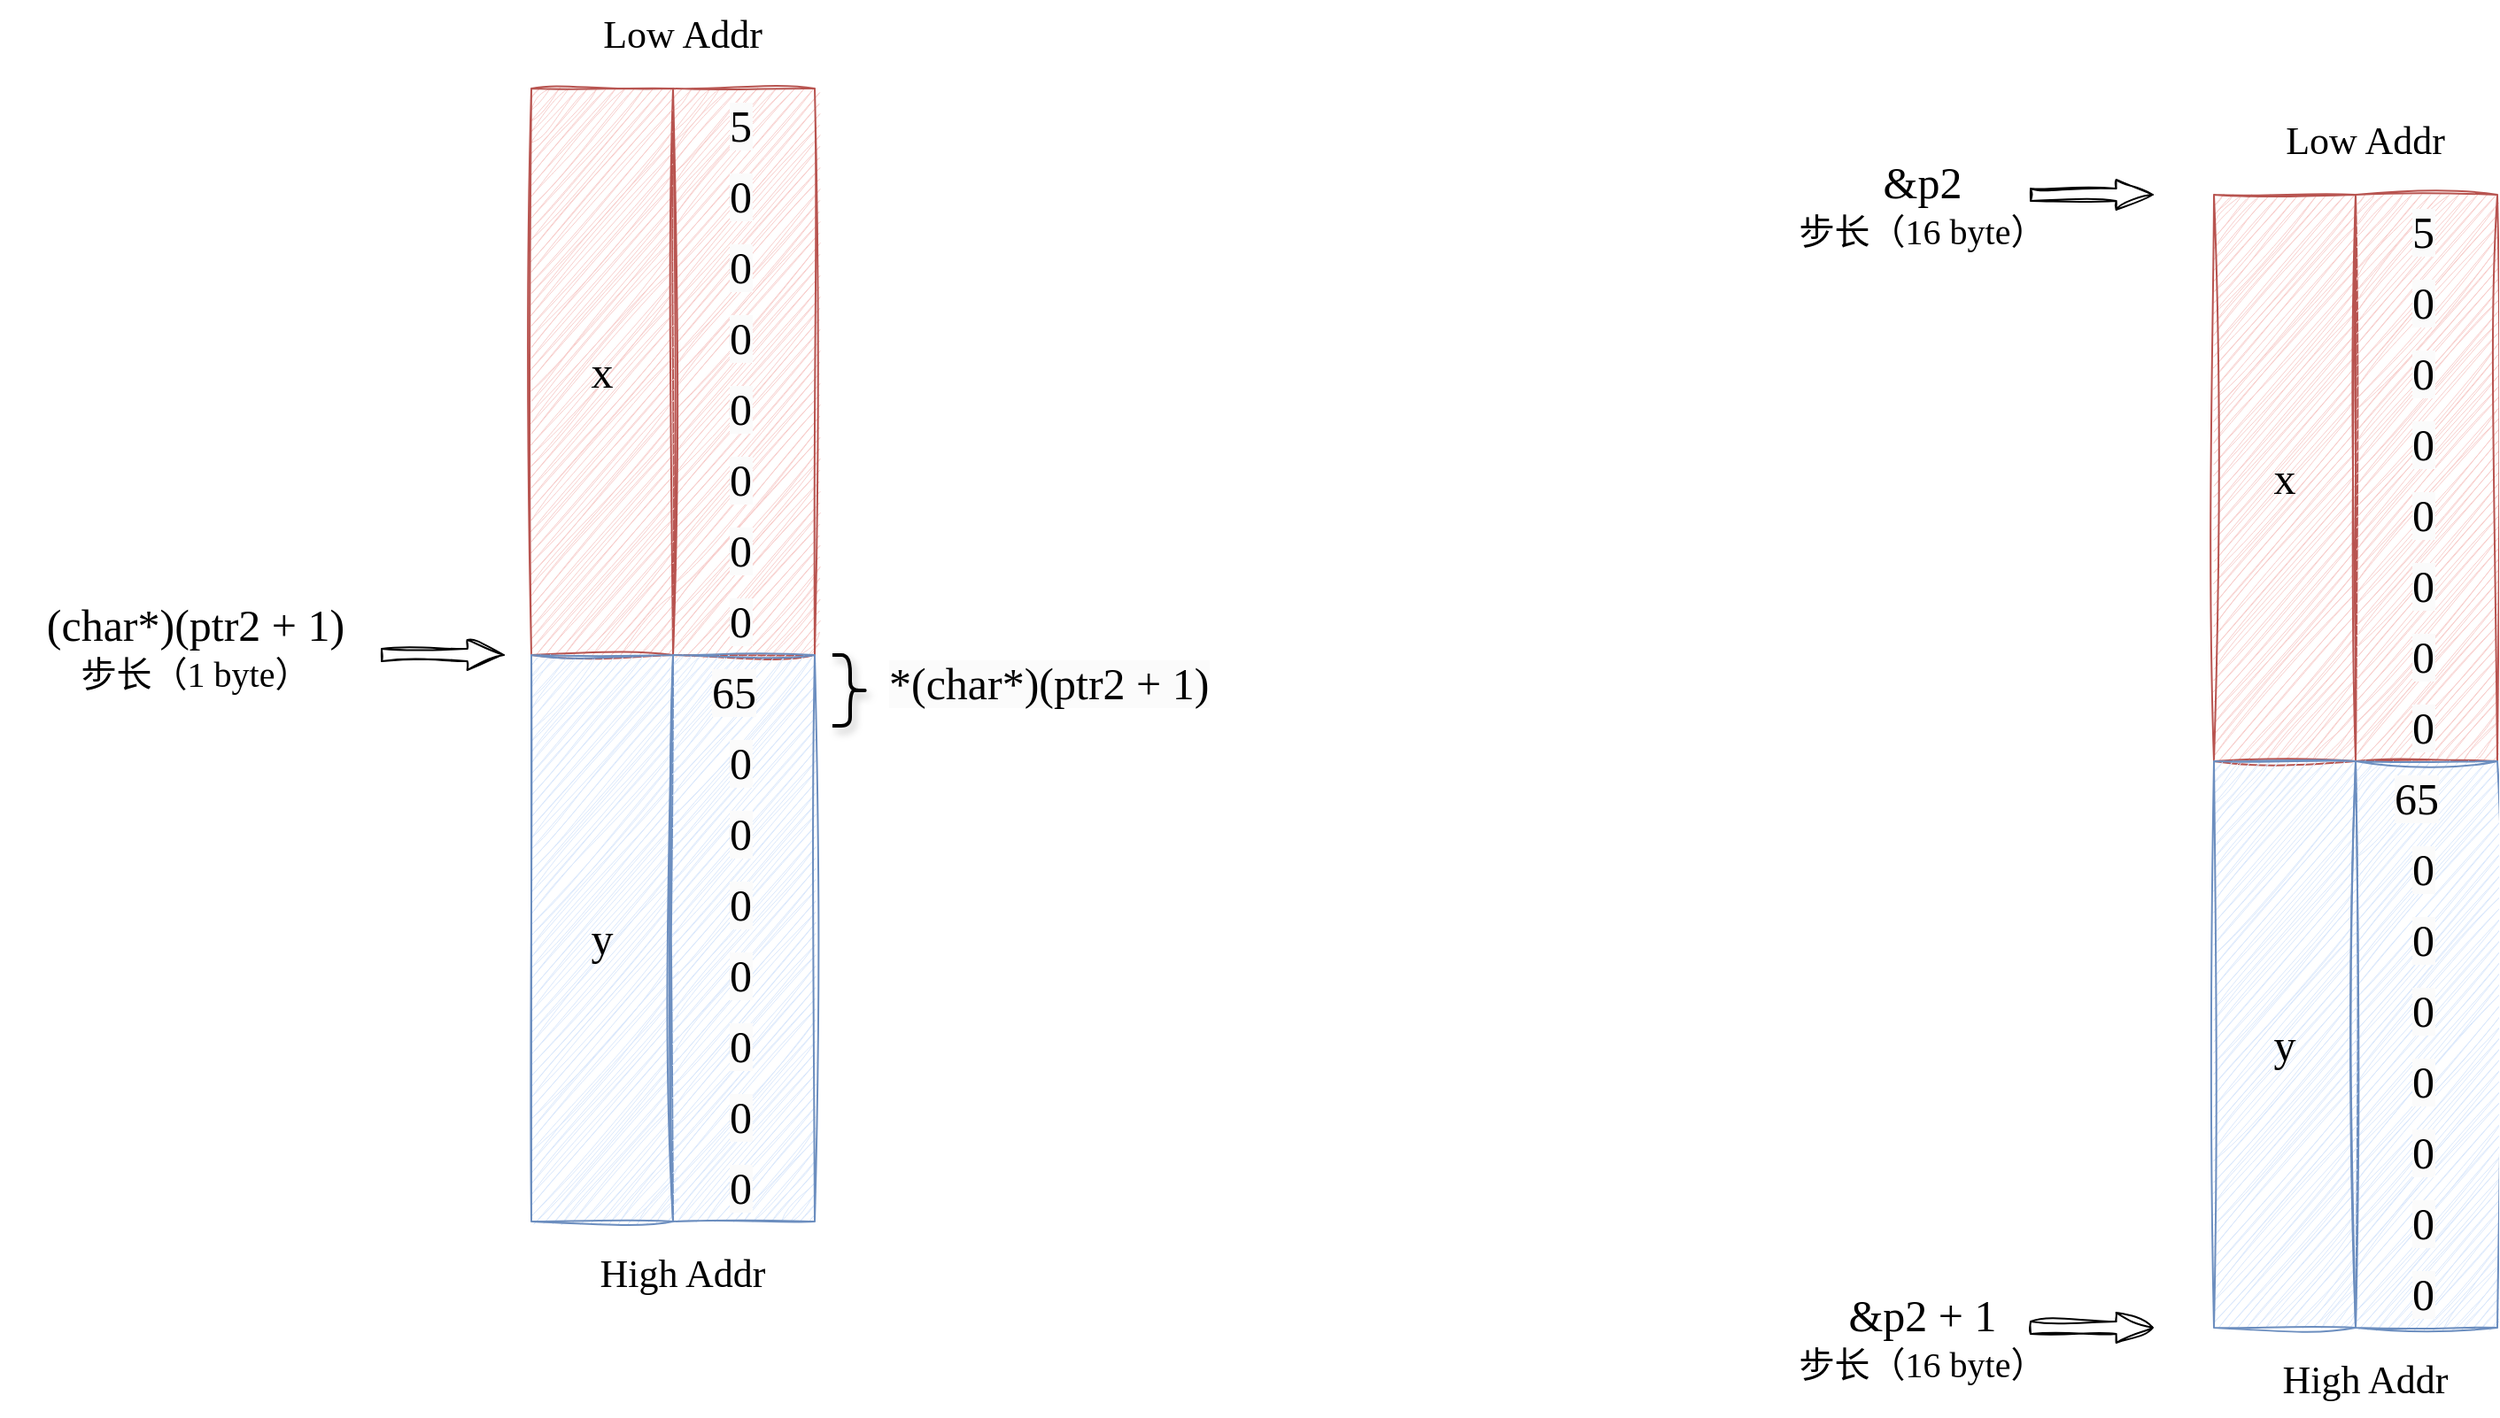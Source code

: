 <mxfile version="22.0.6" type="github">
  <diagram name="第 1 页" id="pat_4hXew9VAyKblo6Y8">
    <mxGraphModel dx="2026" dy="1111" grid="1" gridSize="10" guides="1" tooltips="1" connect="1" arrows="1" fold="1" page="1" pageScale="1" pageWidth="827" pageHeight="1169" math="0" shadow="0">
      <root>
        <mxCell id="0" />
        <mxCell id="1" parent="0" />
        <mxCell id="rZE-DujH-uAirAWZuN_i-8" value="&lt;font face=&quot;Comic Sans MS&quot; style=&quot;font-size: 25px;&quot;&gt;x&lt;/font&gt;" style="rounded=0;whiteSpace=wrap;html=1;fillColor=#f8cecc;strokeColor=#b85450;sketch=1;curveFitting=1;jiggle=2;shadow=0;" vertex="1" parent="1">
          <mxGeometry x="360" y="200" width="80" height="320" as="geometry" />
        </mxCell>
        <mxCell id="rZE-DujH-uAirAWZuN_i-9" value="&lt;font face=&quot;Comic Sans MS&quot; style=&quot;font-size: 25px;&quot;&gt;y&lt;/font&gt;" style="rounded=0;whiteSpace=wrap;html=1;fillColor=#dae8fc;strokeColor=#6c8ebf;sketch=1;curveFitting=1;jiggle=2;" vertex="1" parent="1">
          <mxGeometry x="360" y="520" width="80" height="320" as="geometry" />
        </mxCell>
        <mxCell id="rZE-DujH-uAirAWZuN_i-10" value="" style="endArrow=classic;html=1;rounded=0;fontFamily=Helvetica;fontSize=12;fontColor=default;sketch=1;curveFitting=1;jiggle=2;shape=flexArrow;endWidth=9;endSize=6.56;width=7;" edge="1" parent="1">
          <mxGeometry width="50" height="50" relative="1" as="geometry">
            <mxPoint x="275" y="520" as="sourcePoint" />
            <mxPoint x="345" y="520" as="targetPoint" />
          </mxGeometry>
        </mxCell>
        <mxCell id="rZE-DujH-uAirAWZuN_i-11" value="&lt;font style=&quot;&quot; face=&quot;Comic Sans MS&quot;&gt;&lt;span style=&quot;font-size: 25px;&quot;&gt;(char*)(ptr2 + 1)&lt;/span&gt;&lt;br&gt;&lt;font style=&quot;font-size: 20px;&quot;&gt;步长（1 byte）&lt;/font&gt;&lt;br&gt;&lt;/font&gt;" style="text;html=1;align=center;verticalAlign=middle;resizable=0;points=[];autosize=1;strokeColor=none;fillColor=none;fontSize=12;fontFamily=Helvetica;fontColor=default;" vertex="1" parent="1">
          <mxGeometry x="60" y="480" width="220" height="70" as="geometry" />
        </mxCell>
        <mxCell id="rZE-DujH-uAirAWZuN_i-12" value="" style="rounded=0;whiteSpace=wrap;html=1;fillColor=#f8cecc;strokeColor=#b85450;sketch=1;curveFitting=1;jiggle=2;shadow=0;" vertex="1" parent="1">
          <mxGeometry x="440" y="200" width="80" height="320" as="geometry" />
        </mxCell>
        <mxCell id="rZE-DujH-uAirAWZuN_i-13" value="" style="rounded=0;whiteSpace=wrap;html=1;fillColor=#dae8fc;strokeColor=#6c8ebf;sketch=1;curveFitting=1;jiggle=2;shadow=0;" vertex="1" parent="1">
          <mxGeometry x="440" y="520" width="80" height="320" as="geometry" />
        </mxCell>
        <mxCell id="rZE-DujH-uAirAWZuN_i-14" value="&lt;span style=&quot;color: rgb(0, 0, 0); font-family: &amp;quot;Comic Sans MS&amp;quot;; font-size: 25px; font-style: normal; font-variant-ligatures: normal; font-variant-caps: normal; font-weight: 400; letter-spacing: normal; orphans: 2; text-align: center; text-indent: 0px; text-transform: none; widows: 2; word-spacing: 0px; -webkit-text-stroke-width: 0px; background-color: rgb(251, 251, 251); text-decoration-thickness: initial; text-decoration-style: initial; text-decoration-color: initial; float: none; display: inline !important;&quot;&gt;5&lt;/span&gt;" style="text;whiteSpace=wrap;html=1;fontSize=12;fontFamily=Helvetica;fontColor=default;" vertex="1" parent="1">
          <mxGeometry x="470" y="200" width="20" height="50" as="geometry" />
        </mxCell>
        <mxCell id="rZE-DujH-uAirAWZuN_i-15" value="&lt;span style=&quot;color: rgb(0, 0, 0); font-family: &amp;quot;Comic Sans MS&amp;quot;; font-size: 25px; font-style: normal; font-variant-ligatures: normal; font-variant-caps: normal; font-weight: 400; letter-spacing: normal; orphans: 2; text-align: center; text-indent: 0px; text-transform: none; widows: 2; word-spacing: 0px; -webkit-text-stroke-width: 0px; background-color: rgb(251, 251, 251); text-decoration-thickness: initial; text-decoration-style: initial; text-decoration-color: initial; float: none; display: inline !important;&quot;&gt;0&lt;/span&gt;" style="text;whiteSpace=wrap;html=1;fontSize=12;fontFamily=Helvetica;fontColor=default;" vertex="1" parent="1">
          <mxGeometry x="470" y="240" width="20" height="50" as="geometry" />
        </mxCell>
        <mxCell id="rZE-DujH-uAirAWZuN_i-16" value="&lt;span style=&quot;color: rgb(0, 0, 0); font-family: &amp;quot;Comic Sans MS&amp;quot;; font-size: 25px; font-style: normal; font-variant-ligatures: normal; font-variant-caps: normal; font-weight: 400; letter-spacing: normal; orphans: 2; text-align: center; text-indent: 0px; text-transform: none; widows: 2; word-spacing: 0px; -webkit-text-stroke-width: 0px; background-color: rgb(251, 251, 251); text-decoration-thickness: initial; text-decoration-style: initial; text-decoration-color: initial; float: none; display: inline !important;&quot;&gt;0&lt;/span&gt;" style="text;whiteSpace=wrap;html=1;fontSize=12;fontFamily=Helvetica;fontColor=default;" vertex="1" parent="1">
          <mxGeometry x="470" y="280" width="20" height="50" as="geometry" />
        </mxCell>
        <mxCell id="rZE-DujH-uAirAWZuN_i-17" value="&lt;span style=&quot;color: rgb(0, 0, 0); font-family: &amp;quot;Comic Sans MS&amp;quot;; font-size: 25px; font-style: normal; font-variant-ligatures: normal; font-variant-caps: normal; font-weight: 400; letter-spacing: normal; orphans: 2; text-align: center; text-indent: 0px; text-transform: none; widows: 2; word-spacing: 0px; -webkit-text-stroke-width: 0px; background-color: rgb(251, 251, 251); text-decoration-thickness: initial; text-decoration-style: initial; text-decoration-color: initial; float: none; display: inline !important;&quot;&gt;0&lt;/span&gt;" style="text;whiteSpace=wrap;html=1;fontSize=12;fontFamily=Helvetica;fontColor=default;" vertex="1" parent="1">
          <mxGeometry x="470" y="320" width="20" height="50" as="geometry" />
        </mxCell>
        <mxCell id="rZE-DujH-uAirAWZuN_i-18" value="&lt;span style=&quot;color: rgb(0, 0, 0); font-family: &amp;quot;Comic Sans MS&amp;quot;; font-size: 25px; font-style: normal; font-variant-ligatures: normal; font-variant-caps: normal; font-weight: 400; letter-spacing: normal; orphans: 2; text-align: center; text-indent: 0px; text-transform: none; widows: 2; word-spacing: 0px; -webkit-text-stroke-width: 0px; background-color: rgb(251, 251, 251); text-decoration-thickness: initial; text-decoration-style: initial; text-decoration-color: initial; float: none; display: inline !important;&quot;&gt;0&lt;/span&gt;" style="text;whiteSpace=wrap;html=1;fontSize=12;fontFamily=Helvetica;fontColor=default;" vertex="1" parent="1">
          <mxGeometry x="470" y="360" width="20" height="50" as="geometry" />
        </mxCell>
        <mxCell id="rZE-DujH-uAirAWZuN_i-19" value="&lt;span style=&quot;color: rgb(0, 0, 0); font-family: &amp;quot;Comic Sans MS&amp;quot;; font-size: 25px; font-style: normal; font-variant-ligatures: normal; font-variant-caps: normal; font-weight: 400; letter-spacing: normal; orphans: 2; text-align: center; text-indent: 0px; text-transform: none; widows: 2; word-spacing: 0px; -webkit-text-stroke-width: 0px; background-color: rgb(251, 251, 251); text-decoration-thickness: initial; text-decoration-style: initial; text-decoration-color: initial; float: none; display: inline !important;&quot;&gt;0&lt;/span&gt;" style="text;whiteSpace=wrap;html=1;fontSize=12;fontFamily=Helvetica;fontColor=default;" vertex="1" parent="1">
          <mxGeometry x="470" y="400" width="20" height="50" as="geometry" />
        </mxCell>
        <mxCell id="rZE-DujH-uAirAWZuN_i-20" value="&lt;span style=&quot;color: rgb(0, 0, 0); font-family: &amp;quot;Comic Sans MS&amp;quot;; font-size: 25px; font-style: normal; font-variant-ligatures: normal; font-variant-caps: normal; font-weight: 400; letter-spacing: normal; orphans: 2; text-align: center; text-indent: 0px; text-transform: none; widows: 2; word-spacing: 0px; -webkit-text-stroke-width: 0px; background-color: rgb(251, 251, 251); text-decoration-thickness: initial; text-decoration-style: initial; text-decoration-color: initial; float: none; display: inline !important;&quot;&gt;0&lt;/span&gt;" style="text;whiteSpace=wrap;html=1;fontSize=12;fontFamily=Helvetica;fontColor=default;" vertex="1" parent="1">
          <mxGeometry x="470" y="440" width="20" height="50" as="geometry" />
        </mxCell>
        <mxCell id="rZE-DujH-uAirAWZuN_i-21" value="&lt;span style=&quot;color: rgb(0, 0, 0); font-family: &amp;quot;Comic Sans MS&amp;quot;; font-size: 25px; font-style: normal; font-variant-ligatures: normal; font-variant-caps: normal; font-weight: 400; letter-spacing: normal; orphans: 2; text-align: center; text-indent: 0px; text-transform: none; widows: 2; word-spacing: 0px; -webkit-text-stroke-width: 0px; background-color: rgb(251, 251, 251); text-decoration-thickness: initial; text-decoration-style: initial; text-decoration-color: initial; float: none; display: inline !important;&quot;&gt;0&lt;/span&gt;" style="text;whiteSpace=wrap;html=1;fontSize=12;fontFamily=Helvetica;fontColor=default;" vertex="1" parent="1">
          <mxGeometry x="470" y="480" width="20" height="50" as="geometry" />
        </mxCell>
        <mxCell id="rZE-DujH-uAirAWZuN_i-22" value="&lt;span style=&quot;color: rgb(0, 0, 0); font-family: &amp;quot;Comic Sans MS&amp;quot;; font-size: 25px; font-style: normal; font-variant-ligatures: normal; font-variant-caps: normal; font-weight: 400; letter-spacing: normal; orphans: 2; text-align: center; text-indent: 0px; text-transform: none; widows: 2; word-spacing: 0px; -webkit-text-stroke-width: 0px; background-color: rgb(251, 251, 251); text-decoration-thickness: initial; text-decoration-style: initial; text-decoration-color: initial; float: none; display: inline !important;&quot;&gt;65&lt;/span&gt;" style="text;whiteSpace=wrap;html=1;fontSize=12;fontFamily=Helvetica;fontColor=default;" vertex="1" parent="1">
          <mxGeometry x="460" y="520" width="30" height="50" as="geometry" />
        </mxCell>
        <mxCell id="rZE-DujH-uAirAWZuN_i-23" value="&lt;span style=&quot;color: rgb(0, 0, 0); font-family: &amp;quot;Comic Sans MS&amp;quot;; font-size: 25px; font-style: normal; font-variant-ligatures: normal; font-variant-caps: normal; font-weight: 400; letter-spacing: normal; orphans: 2; text-align: center; text-indent: 0px; text-transform: none; widows: 2; word-spacing: 0px; -webkit-text-stroke-width: 0px; background-color: rgb(251, 251, 251); text-decoration-thickness: initial; text-decoration-style: initial; text-decoration-color: initial; float: none; display: inline !important;&quot;&gt;0&lt;/span&gt;" style="text;whiteSpace=wrap;html=1;fontSize=12;fontFamily=Helvetica;fontColor=default;" vertex="1" parent="1">
          <mxGeometry x="470" y="560" width="20" height="50" as="geometry" />
        </mxCell>
        <mxCell id="rZE-DujH-uAirAWZuN_i-24" value="&lt;span style=&quot;color: rgb(0, 0, 0); font-family: &amp;quot;Comic Sans MS&amp;quot;; font-size: 25px; font-style: normal; font-variant-ligatures: normal; font-variant-caps: normal; font-weight: 400; letter-spacing: normal; orphans: 2; text-align: center; text-indent: 0px; text-transform: none; widows: 2; word-spacing: 0px; -webkit-text-stroke-width: 0px; background-color: rgb(251, 251, 251); text-decoration-thickness: initial; text-decoration-style: initial; text-decoration-color: initial; float: none; display: inline !important;&quot;&gt;0&lt;/span&gt;" style="text;whiteSpace=wrap;html=1;fontSize=12;fontFamily=Helvetica;fontColor=default;" vertex="1" parent="1">
          <mxGeometry x="470" y="600" width="20" height="50" as="geometry" />
        </mxCell>
        <mxCell id="rZE-DujH-uAirAWZuN_i-25" value="&lt;span style=&quot;color: rgb(0, 0, 0); font-family: &amp;quot;Comic Sans MS&amp;quot;; font-size: 25px; font-style: normal; font-variant-ligatures: normal; font-variant-caps: normal; font-weight: 400; letter-spacing: normal; orphans: 2; text-align: center; text-indent: 0px; text-transform: none; widows: 2; word-spacing: 0px; -webkit-text-stroke-width: 0px; background-color: rgb(251, 251, 251); text-decoration-thickness: initial; text-decoration-style: initial; text-decoration-color: initial; float: none; display: inline !important;&quot;&gt;0&lt;/span&gt;" style="text;whiteSpace=wrap;html=1;fontSize=12;fontFamily=Helvetica;fontColor=default;" vertex="1" parent="1">
          <mxGeometry x="470" y="640" width="20" height="50" as="geometry" />
        </mxCell>
        <mxCell id="rZE-DujH-uAirAWZuN_i-26" value="&lt;span style=&quot;color: rgb(0, 0, 0); font-family: &amp;quot;Comic Sans MS&amp;quot;; font-size: 25px; font-style: normal; font-variant-ligatures: normal; font-variant-caps: normal; font-weight: 400; letter-spacing: normal; orphans: 2; text-align: center; text-indent: 0px; text-transform: none; widows: 2; word-spacing: 0px; -webkit-text-stroke-width: 0px; background-color: rgb(251, 251, 251); text-decoration-thickness: initial; text-decoration-style: initial; text-decoration-color: initial; float: none; display: inline !important;&quot;&gt;0&lt;/span&gt;" style="text;whiteSpace=wrap;html=1;fontSize=12;fontFamily=Helvetica;fontColor=default;" vertex="1" parent="1">
          <mxGeometry x="470" y="680" width="20" height="50" as="geometry" />
        </mxCell>
        <mxCell id="rZE-DujH-uAirAWZuN_i-27" value="&lt;span style=&quot;color: rgb(0, 0, 0); font-family: &amp;quot;Comic Sans MS&amp;quot;; font-size: 25px; font-style: normal; font-variant-ligatures: normal; font-variant-caps: normal; font-weight: 400; letter-spacing: normal; orphans: 2; text-align: center; text-indent: 0px; text-transform: none; widows: 2; word-spacing: 0px; -webkit-text-stroke-width: 0px; background-color: rgb(251, 251, 251); text-decoration-thickness: initial; text-decoration-style: initial; text-decoration-color: initial; float: none; display: inline !important;&quot;&gt;0&lt;/span&gt;" style="text;whiteSpace=wrap;html=1;fontSize=12;fontFamily=Helvetica;fontColor=default;" vertex="1" parent="1">
          <mxGeometry x="470" y="720" width="20" height="50" as="geometry" />
        </mxCell>
        <mxCell id="rZE-DujH-uAirAWZuN_i-28" value="&lt;span style=&quot;color: rgb(0, 0, 0); font-family: &amp;quot;Comic Sans MS&amp;quot;; font-size: 25px; font-style: normal; font-variant-ligatures: normal; font-variant-caps: normal; font-weight: 400; letter-spacing: normal; orphans: 2; text-align: center; text-indent: 0px; text-transform: none; widows: 2; word-spacing: 0px; -webkit-text-stroke-width: 0px; background-color: rgb(251, 251, 251); text-decoration-thickness: initial; text-decoration-style: initial; text-decoration-color: initial; float: none; display: inline !important;&quot;&gt;0&lt;/span&gt;" style="text;whiteSpace=wrap;html=1;fontSize=12;fontFamily=Helvetica;fontColor=default;" vertex="1" parent="1">
          <mxGeometry x="470" y="760" width="20" height="50" as="geometry" />
        </mxCell>
        <mxCell id="rZE-DujH-uAirAWZuN_i-29" value="&lt;span style=&quot;color: rgb(0, 0, 0); font-family: &amp;quot;Comic Sans MS&amp;quot;; font-size: 25px; font-style: normal; font-variant-ligatures: normal; font-variant-caps: normal; font-weight: 400; letter-spacing: normal; orphans: 2; text-align: center; text-indent: 0px; text-transform: none; widows: 2; word-spacing: 0px; -webkit-text-stroke-width: 0px; background-color: rgb(251, 251, 251); text-decoration-thickness: initial; text-decoration-style: initial; text-decoration-color: initial; float: none; display: inline !important;&quot;&gt;0&lt;/span&gt;" style="text;whiteSpace=wrap;html=1;fontSize=12;fontFamily=Helvetica;fontColor=default;" vertex="1" parent="1">
          <mxGeometry x="470" y="800" width="20" height="50" as="geometry" />
        </mxCell>
        <mxCell id="rZE-DujH-uAirAWZuN_i-30" value="&lt;font face=&quot;Comic Sans MS&quot;&gt;&lt;span style=&quot;font-size: 22px;&quot;&gt;Low Addr&lt;/span&gt;&lt;/font&gt;" style="text;html=1;align=center;verticalAlign=middle;resizable=0;points=[];autosize=1;strokeColor=none;fillColor=none;fontSize=12;fontFamily=Helvetica;fontColor=default;" vertex="1" parent="1">
          <mxGeometry x="385" y="150" width="120" height="40" as="geometry" />
        </mxCell>
        <mxCell id="rZE-DujH-uAirAWZuN_i-31" value="&lt;font face=&quot;Comic Sans MS&quot;&gt;&lt;span style=&quot;font-size: 22px;&quot;&gt;High Addr&lt;/span&gt;&lt;/font&gt;" style="text;html=1;align=center;verticalAlign=middle;resizable=0;points=[];autosize=1;strokeColor=none;fillColor=none;fontSize=12;fontFamily=Helvetica;fontColor=default;" vertex="1" parent="1">
          <mxGeometry x="380" y="850" width="130" height="40" as="geometry" />
        </mxCell>
        <mxCell id="rZE-DujH-uAirAWZuN_i-32" value="" style="shape=curlyBracket;whiteSpace=wrap;html=1;rounded=1;flipH=1;labelPosition=right;verticalLabelPosition=middle;align=left;verticalAlign=middle;fontFamily=Helvetica;fontSize=12;fontColor=default;fillColor=none;gradientColor=none;strokeWidth=2;shadow=1;" vertex="1" parent="1">
          <mxGeometry x="530" y="520" width="20" height="40" as="geometry" />
        </mxCell>
        <mxCell id="rZE-DujH-uAirAWZuN_i-35" value="&lt;span style=&quot;border-color: var(--border-color); color: rgb(0, 0, 0); font-family: &amp;quot;Comic Sans MS&amp;quot;; font-style: normal; font-variant-ligatures: normal; font-variant-caps: normal; font-weight: 400; letter-spacing: normal; orphans: 2; text-align: center; text-indent: 0px; text-transform: none; widows: 2; word-spacing: 0px; -webkit-text-stroke-width: 0px; background-color: rgb(251, 251, 251); text-decoration-thickness: initial; text-decoration-style: initial; text-decoration-color: initial; font-size: 25px;&quot;&gt;*(char*)(ptr2 + 1)&lt;/span&gt;" style="text;whiteSpace=wrap;html=1;fontSize=12;fontFamily=Helvetica;fontColor=default;" vertex="1" parent="1">
          <mxGeometry x="560" y="515" width="230" height="50" as="geometry" />
        </mxCell>
        <mxCell id="rZE-DujH-uAirAWZuN_i-36" value="&lt;font face=&quot;Comic Sans MS&quot; style=&quot;font-size: 25px;&quot;&gt;x&lt;/font&gt;" style="rounded=0;whiteSpace=wrap;html=1;fillColor=#f8cecc;strokeColor=#b85450;sketch=1;curveFitting=1;jiggle=2;shadow=0;" vertex="1" parent="1">
          <mxGeometry x="1310" y="260" width="80" height="320" as="geometry" />
        </mxCell>
        <mxCell id="rZE-DujH-uAirAWZuN_i-37" value="&lt;font face=&quot;Comic Sans MS&quot; style=&quot;font-size: 25px;&quot;&gt;y&lt;/font&gt;" style="rounded=0;whiteSpace=wrap;html=1;fillColor=#dae8fc;strokeColor=#6c8ebf;sketch=1;curveFitting=1;jiggle=2;" vertex="1" parent="1">
          <mxGeometry x="1310" y="580" width="80" height="320" as="geometry" />
        </mxCell>
        <mxCell id="rZE-DujH-uAirAWZuN_i-38" value="" style="endArrow=classic;html=1;rounded=0;fontFamily=Helvetica;fontSize=12;fontColor=default;sketch=1;curveFitting=1;jiggle=2;shape=flexArrow;endWidth=9;endSize=6.56;width=7;" edge="1" parent="1">
          <mxGeometry width="50" height="50" relative="1" as="geometry">
            <mxPoint x="1206" y="260" as="sourcePoint" />
            <mxPoint x="1276" y="260" as="targetPoint" />
          </mxGeometry>
        </mxCell>
        <mxCell id="rZE-DujH-uAirAWZuN_i-39" value="&lt;font style=&quot;&quot; face=&quot;Comic Sans MS&quot;&gt;&lt;span style=&quot;font-size: 25px;&quot;&gt;&amp;amp;p2&lt;/span&gt;&lt;br&gt;&lt;font style=&quot;font-size: 20px;&quot;&gt;步长（16 byte）&lt;/font&gt;&lt;br&gt;&lt;/font&gt;" style="text;html=1;align=center;verticalAlign=middle;resizable=0;points=[];autosize=1;strokeColor=none;fillColor=none;fontSize=12;fontFamily=Helvetica;fontColor=default;" vertex="1" parent="1">
          <mxGeometry x="1060" y="230" width="170" height="70" as="geometry" />
        </mxCell>
        <mxCell id="rZE-DujH-uAirAWZuN_i-40" value="" style="rounded=0;whiteSpace=wrap;html=1;fillColor=#f8cecc;strokeColor=#b85450;sketch=1;curveFitting=1;jiggle=2;shadow=0;" vertex="1" parent="1">
          <mxGeometry x="1390" y="260" width="80" height="320" as="geometry" />
        </mxCell>
        <mxCell id="rZE-DujH-uAirAWZuN_i-41" value="" style="rounded=0;whiteSpace=wrap;html=1;fillColor=#dae8fc;strokeColor=#6c8ebf;sketch=1;curveFitting=1;jiggle=2;shadow=0;" vertex="1" parent="1">
          <mxGeometry x="1390" y="580" width="80" height="320" as="geometry" />
        </mxCell>
        <mxCell id="rZE-DujH-uAirAWZuN_i-42" value="&lt;span style=&quot;color: rgb(0, 0, 0); font-family: &amp;quot;Comic Sans MS&amp;quot;; font-size: 25px; font-style: normal; font-variant-ligatures: normal; font-variant-caps: normal; font-weight: 400; letter-spacing: normal; orphans: 2; text-align: center; text-indent: 0px; text-transform: none; widows: 2; word-spacing: 0px; -webkit-text-stroke-width: 0px; background-color: rgb(251, 251, 251); text-decoration-thickness: initial; text-decoration-style: initial; text-decoration-color: initial; float: none; display: inline !important;&quot;&gt;5&lt;/span&gt;" style="text;whiteSpace=wrap;html=1;fontSize=12;fontFamily=Helvetica;fontColor=default;" vertex="1" parent="1">
          <mxGeometry x="1420" y="260" width="20" height="50" as="geometry" />
        </mxCell>
        <mxCell id="rZE-DujH-uAirAWZuN_i-43" value="&lt;span style=&quot;color: rgb(0, 0, 0); font-family: &amp;quot;Comic Sans MS&amp;quot;; font-size: 25px; font-style: normal; font-variant-ligatures: normal; font-variant-caps: normal; font-weight: 400; letter-spacing: normal; orphans: 2; text-align: center; text-indent: 0px; text-transform: none; widows: 2; word-spacing: 0px; -webkit-text-stroke-width: 0px; background-color: rgb(251, 251, 251); text-decoration-thickness: initial; text-decoration-style: initial; text-decoration-color: initial; float: none; display: inline !important;&quot;&gt;0&lt;/span&gt;" style="text;whiteSpace=wrap;html=1;fontSize=12;fontFamily=Helvetica;fontColor=default;" vertex="1" parent="1">
          <mxGeometry x="1420" y="300" width="20" height="50" as="geometry" />
        </mxCell>
        <mxCell id="rZE-DujH-uAirAWZuN_i-44" value="&lt;span style=&quot;color: rgb(0, 0, 0); font-family: &amp;quot;Comic Sans MS&amp;quot;; font-size: 25px; font-style: normal; font-variant-ligatures: normal; font-variant-caps: normal; font-weight: 400; letter-spacing: normal; orphans: 2; text-align: center; text-indent: 0px; text-transform: none; widows: 2; word-spacing: 0px; -webkit-text-stroke-width: 0px; background-color: rgb(251, 251, 251); text-decoration-thickness: initial; text-decoration-style: initial; text-decoration-color: initial; float: none; display: inline !important;&quot;&gt;0&lt;/span&gt;" style="text;whiteSpace=wrap;html=1;fontSize=12;fontFamily=Helvetica;fontColor=default;" vertex="1" parent="1">
          <mxGeometry x="1420" y="340" width="20" height="50" as="geometry" />
        </mxCell>
        <mxCell id="rZE-DujH-uAirAWZuN_i-45" value="&lt;span style=&quot;color: rgb(0, 0, 0); font-family: &amp;quot;Comic Sans MS&amp;quot;; font-size: 25px; font-style: normal; font-variant-ligatures: normal; font-variant-caps: normal; font-weight: 400; letter-spacing: normal; orphans: 2; text-align: center; text-indent: 0px; text-transform: none; widows: 2; word-spacing: 0px; -webkit-text-stroke-width: 0px; background-color: rgb(251, 251, 251); text-decoration-thickness: initial; text-decoration-style: initial; text-decoration-color: initial; float: none; display: inline !important;&quot;&gt;0&lt;/span&gt;" style="text;whiteSpace=wrap;html=1;fontSize=12;fontFamily=Helvetica;fontColor=default;" vertex="1" parent="1">
          <mxGeometry x="1420" y="380" width="20" height="50" as="geometry" />
        </mxCell>
        <mxCell id="rZE-DujH-uAirAWZuN_i-46" value="&lt;span style=&quot;color: rgb(0, 0, 0); font-family: &amp;quot;Comic Sans MS&amp;quot;; font-size: 25px; font-style: normal; font-variant-ligatures: normal; font-variant-caps: normal; font-weight: 400; letter-spacing: normal; orphans: 2; text-align: center; text-indent: 0px; text-transform: none; widows: 2; word-spacing: 0px; -webkit-text-stroke-width: 0px; background-color: rgb(251, 251, 251); text-decoration-thickness: initial; text-decoration-style: initial; text-decoration-color: initial; float: none; display: inline !important;&quot;&gt;0&lt;/span&gt;" style="text;whiteSpace=wrap;html=1;fontSize=12;fontFamily=Helvetica;fontColor=default;" vertex="1" parent="1">
          <mxGeometry x="1420" y="420" width="20" height="50" as="geometry" />
        </mxCell>
        <mxCell id="rZE-DujH-uAirAWZuN_i-47" value="&lt;span style=&quot;color: rgb(0, 0, 0); font-family: &amp;quot;Comic Sans MS&amp;quot;; font-size: 25px; font-style: normal; font-variant-ligatures: normal; font-variant-caps: normal; font-weight: 400; letter-spacing: normal; orphans: 2; text-align: center; text-indent: 0px; text-transform: none; widows: 2; word-spacing: 0px; -webkit-text-stroke-width: 0px; background-color: rgb(251, 251, 251); text-decoration-thickness: initial; text-decoration-style: initial; text-decoration-color: initial; float: none; display: inline !important;&quot;&gt;0&lt;/span&gt;" style="text;whiteSpace=wrap;html=1;fontSize=12;fontFamily=Helvetica;fontColor=default;" vertex="1" parent="1">
          <mxGeometry x="1420" y="460" width="20" height="50" as="geometry" />
        </mxCell>
        <mxCell id="rZE-DujH-uAirAWZuN_i-48" value="&lt;span style=&quot;color: rgb(0, 0, 0); font-family: &amp;quot;Comic Sans MS&amp;quot;; font-size: 25px; font-style: normal; font-variant-ligatures: normal; font-variant-caps: normal; font-weight: 400; letter-spacing: normal; orphans: 2; text-align: center; text-indent: 0px; text-transform: none; widows: 2; word-spacing: 0px; -webkit-text-stroke-width: 0px; background-color: rgb(251, 251, 251); text-decoration-thickness: initial; text-decoration-style: initial; text-decoration-color: initial; float: none; display: inline !important;&quot;&gt;0&lt;/span&gt;" style="text;whiteSpace=wrap;html=1;fontSize=12;fontFamily=Helvetica;fontColor=default;" vertex="1" parent="1">
          <mxGeometry x="1420" y="500" width="20" height="50" as="geometry" />
        </mxCell>
        <mxCell id="rZE-DujH-uAirAWZuN_i-49" value="&lt;span style=&quot;color: rgb(0, 0, 0); font-family: &amp;quot;Comic Sans MS&amp;quot;; font-size: 25px; font-style: normal; font-variant-ligatures: normal; font-variant-caps: normal; font-weight: 400; letter-spacing: normal; orphans: 2; text-align: center; text-indent: 0px; text-transform: none; widows: 2; word-spacing: 0px; -webkit-text-stroke-width: 0px; background-color: rgb(251, 251, 251); text-decoration-thickness: initial; text-decoration-style: initial; text-decoration-color: initial; float: none; display: inline !important;&quot;&gt;0&lt;/span&gt;" style="text;whiteSpace=wrap;html=1;fontSize=12;fontFamily=Helvetica;fontColor=default;" vertex="1" parent="1">
          <mxGeometry x="1420" y="540" width="20" height="50" as="geometry" />
        </mxCell>
        <mxCell id="rZE-DujH-uAirAWZuN_i-50" value="&lt;span style=&quot;color: rgb(0, 0, 0); font-family: &amp;quot;Comic Sans MS&amp;quot;; font-size: 25px; font-style: normal; font-variant-ligatures: normal; font-variant-caps: normal; font-weight: 400; letter-spacing: normal; orphans: 2; text-align: center; text-indent: 0px; text-transform: none; widows: 2; word-spacing: 0px; -webkit-text-stroke-width: 0px; background-color: rgb(251, 251, 251); text-decoration-thickness: initial; text-decoration-style: initial; text-decoration-color: initial; float: none; display: inline !important;&quot;&gt;65&lt;/span&gt;" style="text;whiteSpace=wrap;html=1;fontSize=12;fontFamily=Helvetica;fontColor=default;" vertex="1" parent="1">
          <mxGeometry x="1410" y="580" width="30" height="50" as="geometry" />
        </mxCell>
        <mxCell id="rZE-DujH-uAirAWZuN_i-51" value="&lt;span style=&quot;color: rgb(0, 0, 0); font-family: &amp;quot;Comic Sans MS&amp;quot;; font-size: 25px; font-style: normal; font-variant-ligatures: normal; font-variant-caps: normal; font-weight: 400; letter-spacing: normal; orphans: 2; text-align: center; text-indent: 0px; text-transform: none; widows: 2; word-spacing: 0px; -webkit-text-stroke-width: 0px; background-color: rgb(251, 251, 251); text-decoration-thickness: initial; text-decoration-style: initial; text-decoration-color: initial; float: none; display: inline !important;&quot;&gt;0&lt;/span&gt;" style="text;whiteSpace=wrap;html=1;fontSize=12;fontFamily=Helvetica;fontColor=default;" vertex="1" parent="1">
          <mxGeometry x="1420" y="620" width="20" height="50" as="geometry" />
        </mxCell>
        <mxCell id="rZE-DujH-uAirAWZuN_i-52" value="&lt;span style=&quot;color: rgb(0, 0, 0); font-family: &amp;quot;Comic Sans MS&amp;quot;; font-size: 25px; font-style: normal; font-variant-ligatures: normal; font-variant-caps: normal; font-weight: 400; letter-spacing: normal; orphans: 2; text-align: center; text-indent: 0px; text-transform: none; widows: 2; word-spacing: 0px; -webkit-text-stroke-width: 0px; background-color: rgb(251, 251, 251); text-decoration-thickness: initial; text-decoration-style: initial; text-decoration-color: initial; float: none; display: inline !important;&quot;&gt;0&lt;/span&gt;" style="text;whiteSpace=wrap;html=1;fontSize=12;fontFamily=Helvetica;fontColor=default;" vertex="1" parent="1">
          <mxGeometry x="1420" y="660" width="20" height="50" as="geometry" />
        </mxCell>
        <mxCell id="rZE-DujH-uAirAWZuN_i-53" value="&lt;span style=&quot;color: rgb(0, 0, 0); font-family: &amp;quot;Comic Sans MS&amp;quot;; font-size: 25px; font-style: normal; font-variant-ligatures: normal; font-variant-caps: normal; font-weight: 400; letter-spacing: normal; orphans: 2; text-align: center; text-indent: 0px; text-transform: none; widows: 2; word-spacing: 0px; -webkit-text-stroke-width: 0px; background-color: rgb(251, 251, 251); text-decoration-thickness: initial; text-decoration-style: initial; text-decoration-color: initial; float: none; display: inline !important;&quot;&gt;0&lt;/span&gt;" style="text;whiteSpace=wrap;html=1;fontSize=12;fontFamily=Helvetica;fontColor=default;" vertex="1" parent="1">
          <mxGeometry x="1420" y="700" width="20" height="50" as="geometry" />
        </mxCell>
        <mxCell id="rZE-DujH-uAirAWZuN_i-54" value="&lt;span style=&quot;color: rgb(0, 0, 0); font-family: &amp;quot;Comic Sans MS&amp;quot;; font-size: 25px; font-style: normal; font-variant-ligatures: normal; font-variant-caps: normal; font-weight: 400; letter-spacing: normal; orphans: 2; text-align: center; text-indent: 0px; text-transform: none; widows: 2; word-spacing: 0px; -webkit-text-stroke-width: 0px; background-color: rgb(251, 251, 251); text-decoration-thickness: initial; text-decoration-style: initial; text-decoration-color: initial; float: none; display: inline !important;&quot;&gt;0&lt;/span&gt;" style="text;whiteSpace=wrap;html=1;fontSize=12;fontFamily=Helvetica;fontColor=default;" vertex="1" parent="1">
          <mxGeometry x="1420" y="740" width="20" height="50" as="geometry" />
        </mxCell>
        <mxCell id="rZE-DujH-uAirAWZuN_i-55" value="&lt;span style=&quot;color: rgb(0, 0, 0); font-family: &amp;quot;Comic Sans MS&amp;quot;; font-size: 25px; font-style: normal; font-variant-ligatures: normal; font-variant-caps: normal; font-weight: 400; letter-spacing: normal; orphans: 2; text-align: center; text-indent: 0px; text-transform: none; widows: 2; word-spacing: 0px; -webkit-text-stroke-width: 0px; background-color: rgb(251, 251, 251); text-decoration-thickness: initial; text-decoration-style: initial; text-decoration-color: initial; float: none; display: inline !important;&quot;&gt;0&lt;/span&gt;" style="text;whiteSpace=wrap;html=1;fontSize=12;fontFamily=Helvetica;fontColor=default;" vertex="1" parent="1">
          <mxGeometry x="1420" y="780" width="20" height="50" as="geometry" />
        </mxCell>
        <mxCell id="rZE-DujH-uAirAWZuN_i-56" value="&lt;span style=&quot;color: rgb(0, 0, 0); font-family: &amp;quot;Comic Sans MS&amp;quot;; font-size: 25px; font-style: normal; font-variant-ligatures: normal; font-variant-caps: normal; font-weight: 400; letter-spacing: normal; orphans: 2; text-align: center; text-indent: 0px; text-transform: none; widows: 2; word-spacing: 0px; -webkit-text-stroke-width: 0px; background-color: rgb(251, 251, 251); text-decoration-thickness: initial; text-decoration-style: initial; text-decoration-color: initial; float: none; display: inline !important;&quot;&gt;0&lt;/span&gt;" style="text;whiteSpace=wrap;html=1;fontSize=12;fontFamily=Helvetica;fontColor=default;" vertex="1" parent="1">
          <mxGeometry x="1420" y="820" width="20" height="50" as="geometry" />
        </mxCell>
        <mxCell id="rZE-DujH-uAirAWZuN_i-57" value="&lt;span style=&quot;color: rgb(0, 0, 0); font-family: &amp;quot;Comic Sans MS&amp;quot;; font-size: 25px; font-style: normal; font-variant-ligatures: normal; font-variant-caps: normal; font-weight: 400; letter-spacing: normal; orphans: 2; text-align: center; text-indent: 0px; text-transform: none; widows: 2; word-spacing: 0px; -webkit-text-stroke-width: 0px; background-color: rgb(251, 251, 251); text-decoration-thickness: initial; text-decoration-style: initial; text-decoration-color: initial; float: none; display: inline !important;&quot;&gt;0&lt;/span&gt;" style="text;whiteSpace=wrap;html=1;fontSize=12;fontFamily=Helvetica;fontColor=default;" vertex="1" parent="1">
          <mxGeometry x="1420" y="860" width="20" height="50" as="geometry" />
        </mxCell>
        <mxCell id="rZE-DujH-uAirAWZuN_i-58" value="&lt;font face=&quot;Comic Sans MS&quot;&gt;&lt;span style=&quot;font-size: 22px;&quot;&gt;Low Addr&lt;/span&gt;&lt;/font&gt;" style="text;html=1;align=center;verticalAlign=middle;resizable=0;points=[];autosize=1;strokeColor=none;fillColor=none;fontSize=12;fontFamily=Helvetica;fontColor=default;" vertex="1" parent="1">
          <mxGeometry x="1335" y="210" width="120" height="40" as="geometry" />
        </mxCell>
        <mxCell id="rZE-DujH-uAirAWZuN_i-59" value="&lt;font face=&quot;Comic Sans MS&quot;&gt;&lt;span style=&quot;font-size: 22px;&quot;&gt;High Addr&lt;/span&gt;&lt;/font&gt;" style="text;html=1;align=center;verticalAlign=middle;resizable=0;points=[];autosize=1;strokeColor=none;fillColor=none;fontSize=12;fontFamily=Helvetica;fontColor=default;" vertex="1" parent="1">
          <mxGeometry x="1330" y="910" width="130" height="40" as="geometry" />
        </mxCell>
        <mxCell id="rZE-DujH-uAirAWZuN_i-62" value="" style="endArrow=classic;html=1;rounded=0;fontFamily=Helvetica;fontSize=12;fontColor=default;sketch=1;curveFitting=1;jiggle=2;shape=flexArrow;endWidth=9;endSize=6.56;width=7;" edge="1" parent="1">
          <mxGeometry width="50" height="50" relative="1" as="geometry">
            <mxPoint x="1206" y="900" as="sourcePoint" />
            <mxPoint x="1276" y="900" as="targetPoint" />
          </mxGeometry>
        </mxCell>
        <mxCell id="rZE-DujH-uAirAWZuN_i-63" value="&lt;font style=&quot;&quot; face=&quot;Comic Sans MS&quot;&gt;&lt;span style=&quot;font-size: 25px;&quot;&gt;&amp;amp;p2 + 1&lt;/span&gt;&lt;br&gt;&lt;font style=&quot;font-size: 20px;&quot;&gt;步长（16 byte）&lt;/font&gt;&lt;br&gt;&lt;/font&gt;" style="text;html=1;align=center;verticalAlign=middle;resizable=0;points=[];autosize=1;strokeColor=none;fillColor=none;fontSize=12;fontFamily=Helvetica;fontColor=default;" vertex="1" parent="1">
          <mxGeometry x="1060" y="870" width="170" height="70" as="geometry" />
        </mxCell>
      </root>
    </mxGraphModel>
  </diagram>
</mxfile>
